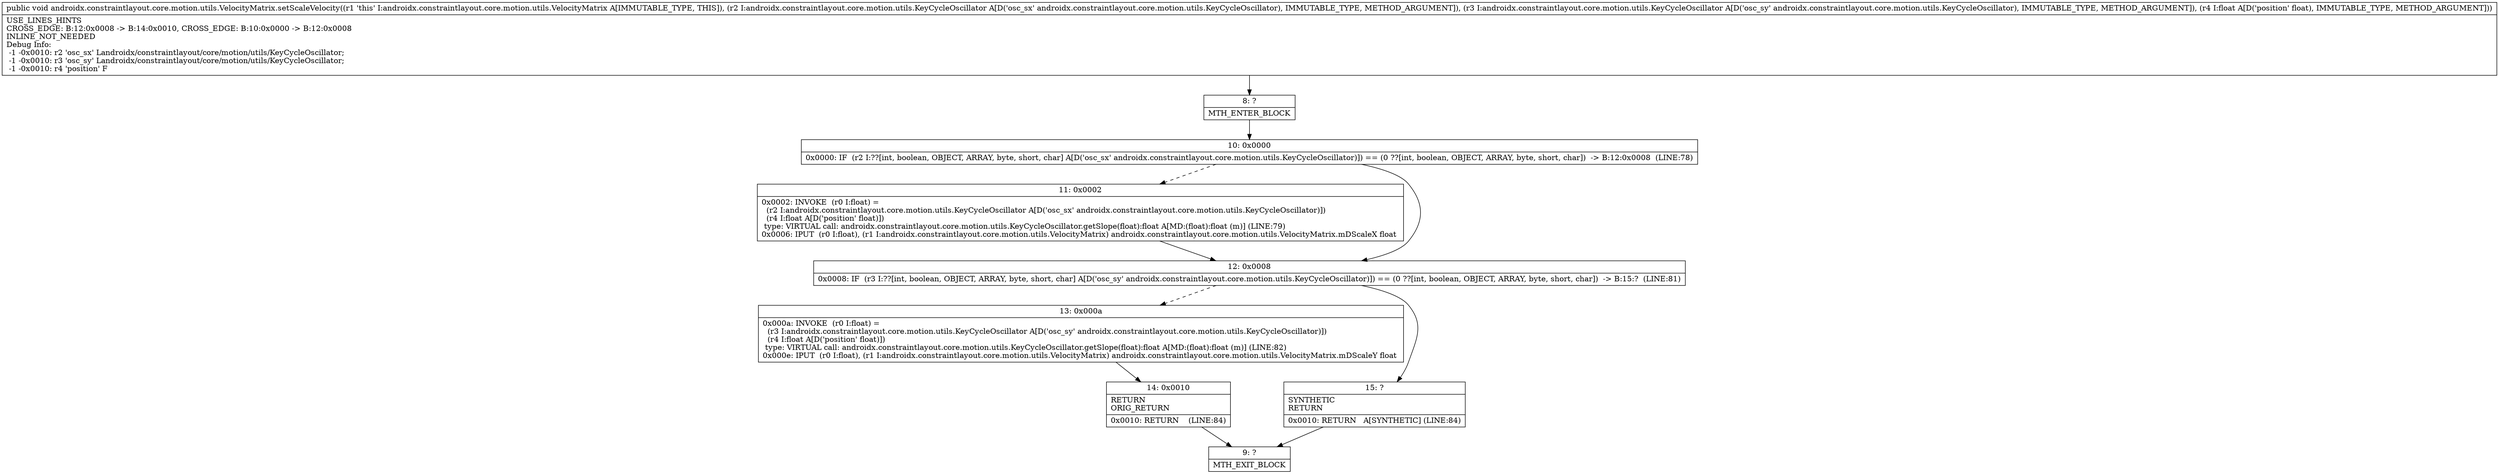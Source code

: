 digraph "CFG forandroidx.constraintlayout.core.motion.utils.VelocityMatrix.setScaleVelocity(Landroidx\/constraintlayout\/core\/motion\/utils\/KeyCycleOscillator;Landroidx\/constraintlayout\/core\/motion\/utils\/KeyCycleOscillator;F)V" {
Node_8 [shape=record,label="{8\:\ ?|MTH_ENTER_BLOCK\l}"];
Node_10 [shape=record,label="{10\:\ 0x0000|0x0000: IF  (r2 I:??[int, boolean, OBJECT, ARRAY, byte, short, char] A[D('osc_sx' androidx.constraintlayout.core.motion.utils.KeyCycleOscillator)]) == (0 ??[int, boolean, OBJECT, ARRAY, byte, short, char])  \-\> B:12:0x0008  (LINE:78)\l}"];
Node_11 [shape=record,label="{11\:\ 0x0002|0x0002: INVOKE  (r0 I:float) = \l  (r2 I:androidx.constraintlayout.core.motion.utils.KeyCycleOscillator A[D('osc_sx' androidx.constraintlayout.core.motion.utils.KeyCycleOscillator)])\l  (r4 I:float A[D('position' float)])\l type: VIRTUAL call: androidx.constraintlayout.core.motion.utils.KeyCycleOscillator.getSlope(float):float A[MD:(float):float (m)] (LINE:79)\l0x0006: IPUT  (r0 I:float), (r1 I:androidx.constraintlayout.core.motion.utils.VelocityMatrix) androidx.constraintlayout.core.motion.utils.VelocityMatrix.mDScaleX float \l}"];
Node_12 [shape=record,label="{12\:\ 0x0008|0x0008: IF  (r3 I:??[int, boolean, OBJECT, ARRAY, byte, short, char] A[D('osc_sy' androidx.constraintlayout.core.motion.utils.KeyCycleOscillator)]) == (0 ??[int, boolean, OBJECT, ARRAY, byte, short, char])  \-\> B:15:?  (LINE:81)\l}"];
Node_13 [shape=record,label="{13\:\ 0x000a|0x000a: INVOKE  (r0 I:float) = \l  (r3 I:androidx.constraintlayout.core.motion.utils.KeyCycleOscillator A[D('osc_sy' androidx.constraintlayout.core.motion.utils.KeyCycleOscillator)])\l  (r4 I:float A[D('position' float)])\l type: VIRTUAL call: androidx.constraintlayout.core.motion.utils.KeyCycleOscillator.getSlope(float):float A[MD:(float):float (m)] (LINE:82)\l0x000e: IPUT  (r0 I:float), (r1 I:androidx.constraintlayout.core.motion.utils.VelocityMatrix) androidx.constraintlayout.core.motion.utils.VelocityMatrix.mDScaleY float \l}"];
Node_14 [shape=record,label="{14\:\ 0x0010|RETURN\lORIG_RETURN\l|0x0010: RETURN    (LINE:84)\l}"];
Node_9 [shape=record,label="{9\:\ ?|MTH_EXIT_BLOCK\l}"];
Node_15 [shape=record,label="{15\:\ ?|SYNTHETIC\lRETURN\l|0x0010: RETURN   A[SYNTHETIC] (LINE:84)\l}"];
MethodNode[shape=record,label="{public void androidx.constraintlayout.core.motion.utils.VelocityMatrix.setScaleVelocity((r1 'this' I:androidx.constraintlayout.core.motion.utils.VelocityMatrix A[IMMUTABLE_TYPE, THIS]), (r2 I:androidx.constraintlayout.core.motion.utils.KeyCycleOscillator A[D('osc_sx' androidx.constraintlayout.core.motion.utils.KeyCycleOscillator), IMMUTABLE_TYPE, METHOD_ARGUMENT]), (r3 I:androidx.constraintlayout.core.motion.utils.KeyCycleOscillator A[D('osc_sy' androidx.constraintlayout.core.motion.utils.KeyCycleOscillator), IMMUTABLE_TYPE, METHOD_ARGUMENT]), (r4 I:float A[D('position' float), IMMUTABLE_TYPE, METHOD_ARGUMENT]))  | USE_LINES_HINTS\lCROSS_EDGE: B:12:0x0008 \-\> B:14:0x0010, CROSS_EDGE: B:10:0x0000 \-\> B:12:0x0008\lINLINE_NOT_NEEDED\lDebug Info:\l  \-1 \-0x0010: r2 'osc_sx' Landroidx\/constraintlayout\/core\/motion\/utils\/KeyCycleOscillator;\l  \-1 \-0x0010: r3 'osc_sy' Landroidx\/constraintlayout\/core\/motion\/utils\/KeyCycleOscillator;\l  \-1 \-0x0010: r4 'position' F\l}"];
MethodNode -> Node_8;Node_8 -> Node_10;
Node_10 -> Node_11[style=dashed];
Node_10 -> Node_12;
Node_11 -> Node_12;
Node_12 -> Node_13[style=dashed];
Node_12 -> Node_15;
Node_13 -> Node_14;
Node_14 -> Node_9;
Node_15 -> Node_9;
}

